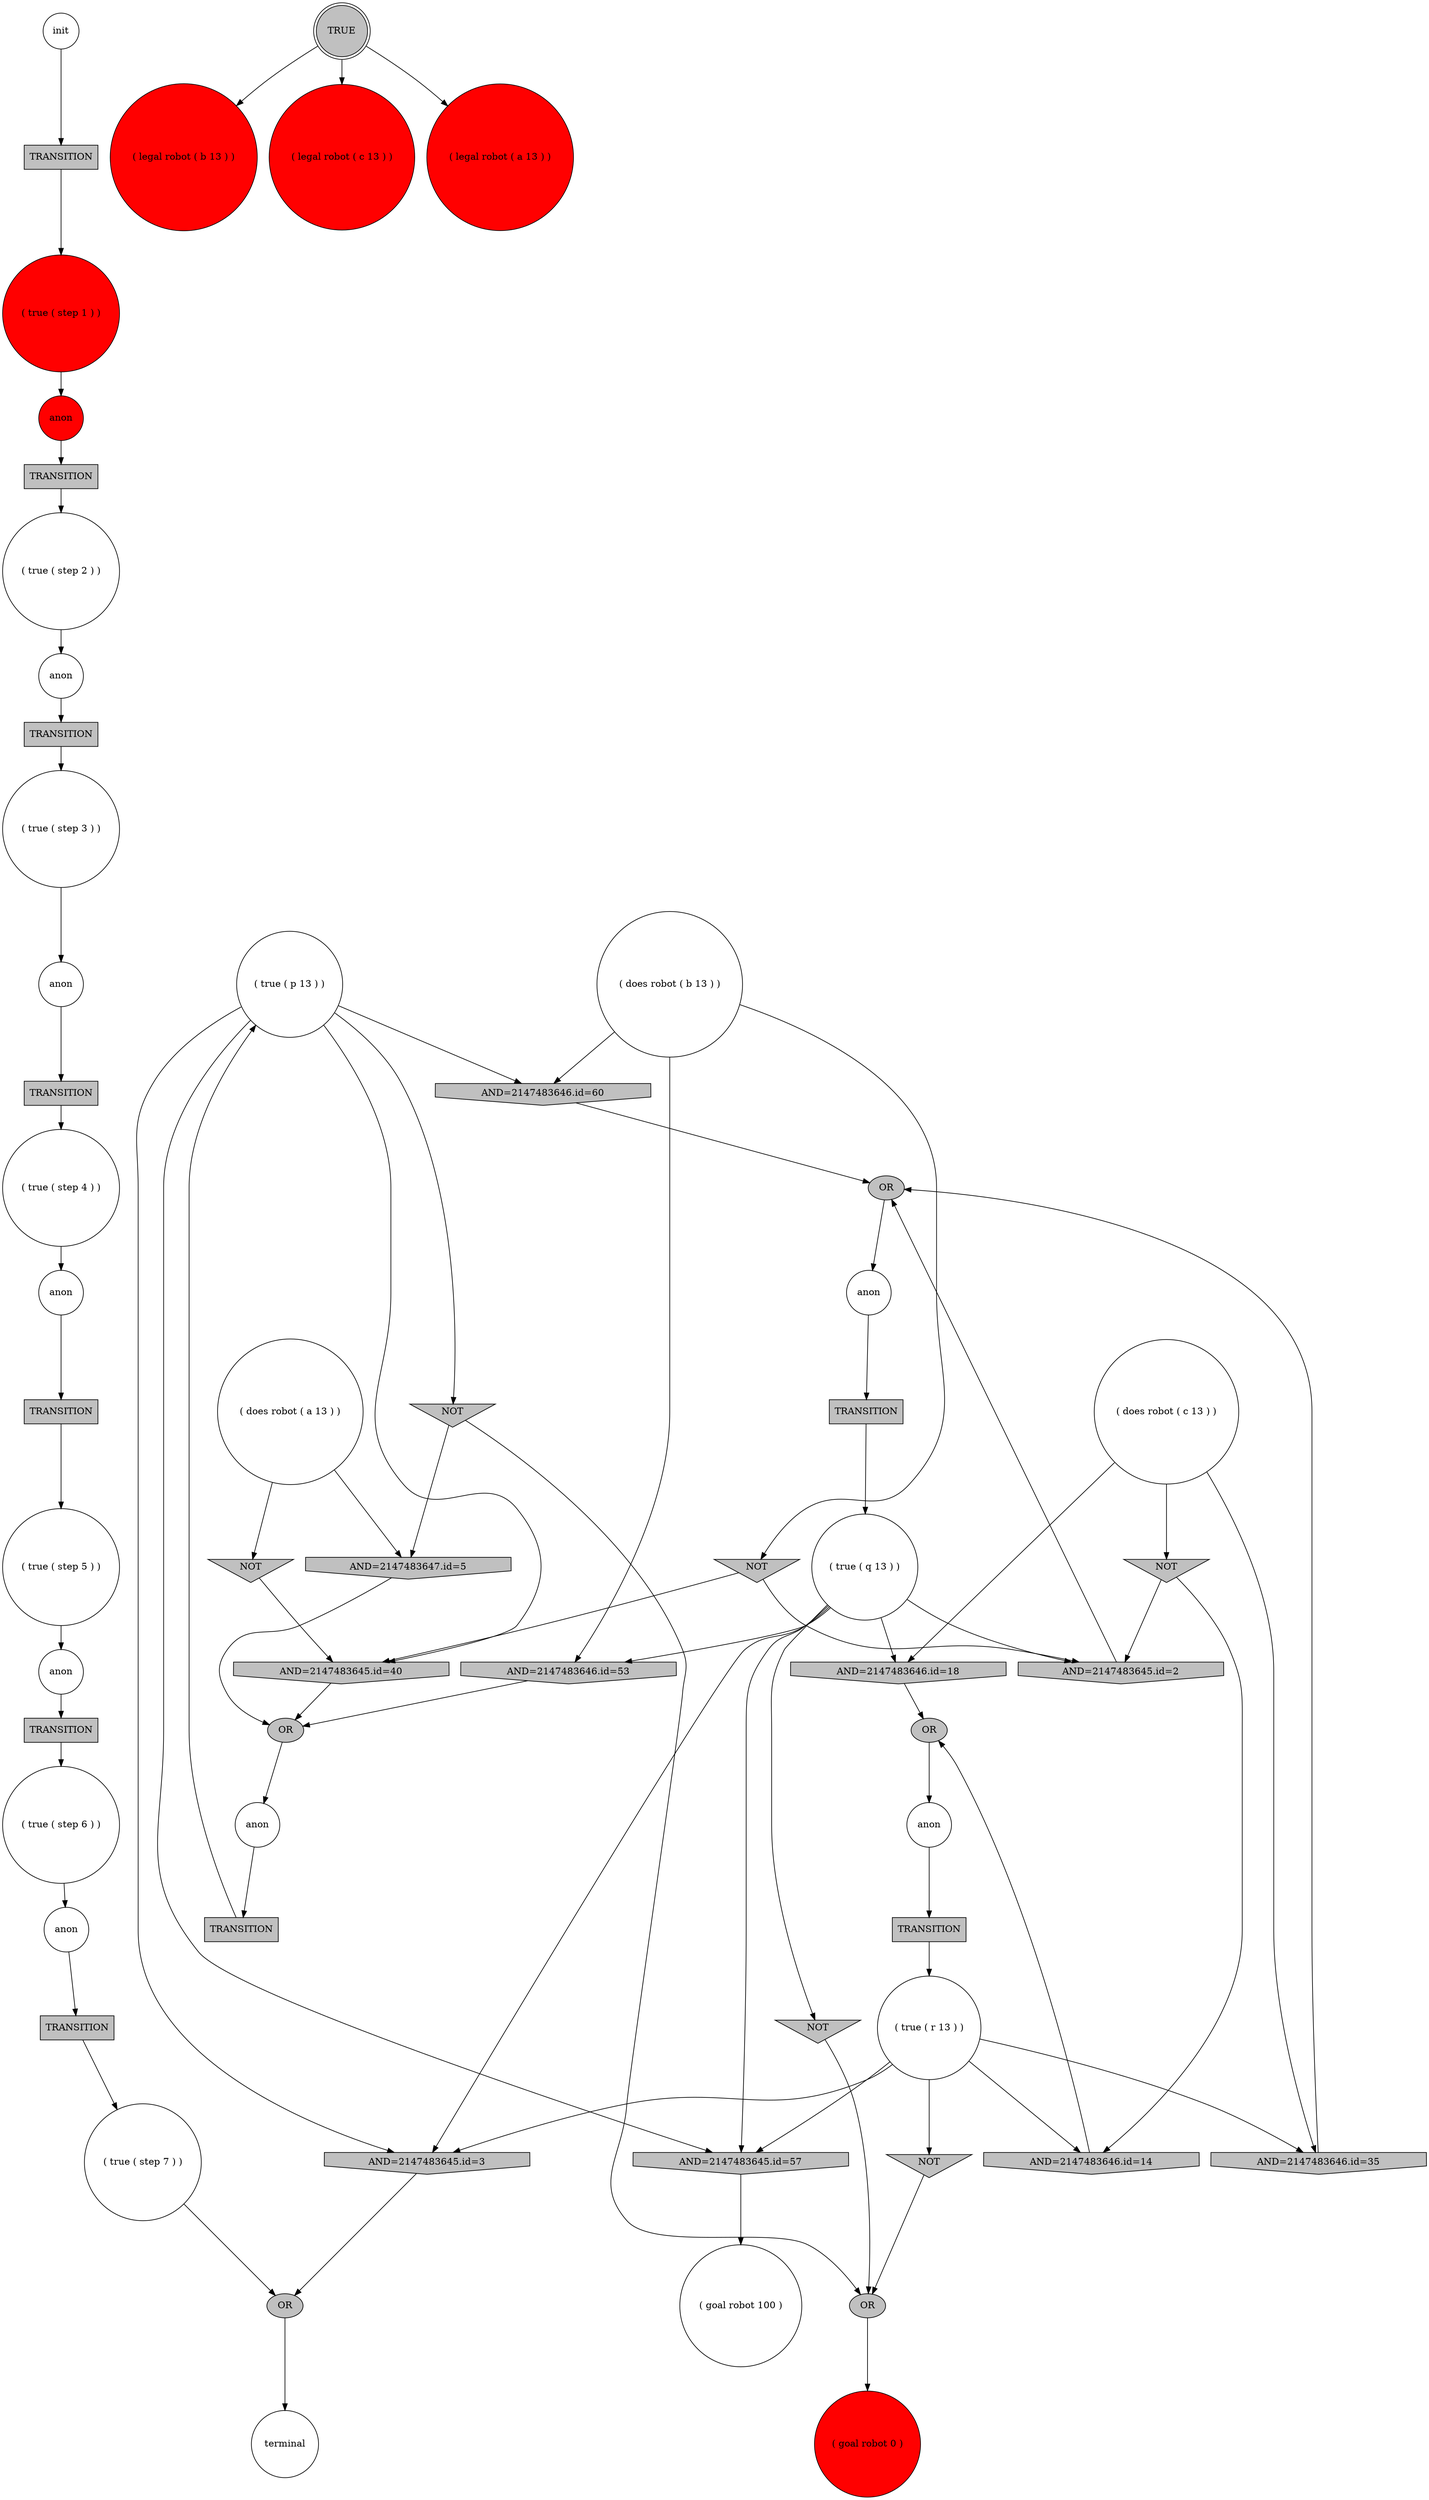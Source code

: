 digraph propNet
{
	"@6e3d562a"[shape=circle, style= filled, fillcolor=white, label="( true ( p 13 ) )"]; "@6e3d562a"->"@cbe732f"; "@6e3d562a"->"@5a746d87"; "@6e3d562a"->"@200e8877"; "@6e3d562a"->"@4dba2555"; "@6e3d562a"->"@2e9b43f4"; 
	"@2960c131"[shape=ellipse, style= filled, fillcolor=grey, label="OR"]; "@2960c131"->"@339c02d0"; 
	"@59e9918c"[shape=invhouse, style= filled, fillcolor=grey, label="AND=2147483645.id=2"]; "@59e9918c"->"@1fbe78d6"; 
	"@200e8877"[shape=invhouse, style= filled, fillcolor=grey, label="AND=2147483645.id=3"]; "@200e8877"->"@54ec9a0c"; 
	"@d5c3d22"[shape=circle, style= filled, fillcolor=red, label="( legal robot ( b 13 ) )"]; 
	"@7e3876b6"[shape=invhouse, style= filled, fillcolor=grey, label="AND=2147483647.id=5"]; "@7e3876b6"->"@74e09905"; 
	"@69a7d938"[shape=circle, style= filled, fillcolor=red, label="( true ( step 1 ) )"]; "@69a7d938"->"@b66f42f"; 
	"@2fa1df08"[shape=circle, style= filled, fillcolor=white, label="anon"]; "@2fa1df08"->"@34e531ca"; 
	"@7f7ad7d5"[shape=circle, style= filled, fillcolor=white, label="init"]; "@7f7ad7d5"->"@6cb357d0"; 
	"@4dba2555"[shape=invtriangle, style= filled, fillcolor=grey, label="NOT"]; "@4dba2555"->"@eeeb446"; "@4dba2555"->"@7e3876b6"; 
	"@2262f299"[shape=invtriangle, style= filled, fillcolor=grey, label="NOT"]; "@2262f299"->"@2e9b43f4"; 
	"@62aabbb6"[shape=circle, style= filled, fillcolor=white, label="anon"]; "@62aabbb6"->"@72b3c18a"; 
	"@339c02d0"[shape=circle, style= filled, fillcolor=white, label="anon"]; "@339c02d0"->"@2f374e47"; 
	"@2f374e47"[shape=box, style= filled, fillcolor=grey, label="TRANSITION"]; "@2f374e47"->"@534c25c1"; 
	"@63a00a3d"[shape=invhouse, style= filled, fillcolor=grey, label="AND=2147483646.id=14"]; "@63a00a3d"->"@2960c131"; 
	"@65b26c1f"[shape=circle, style= filled, fillcolor=red, label="( legal robot ( c 13 ) )"]; 
	"@7f015d50"[shape=circle, style= filled, fillcolor=white, label="( does robot ( a 13 ) )"]; "@7f015d50"->"@2262f299"; "@7f015d50"->"@7e3876b6"; 
	"@7f430d17"[shape=circle, style= filled, fillcolor=white, label="anon"]; "@7f430d17"->"@242c9ba0"; 
	"@1238789e"[shape=invhouse, style= filled, fillcolor=grey, label="AND=2147483646.id=18"]; "@1238789e"->"@2960c131"; 
	"@eeeb446"[shape=ellipse, style= filled, fillcolor=grey, label="OR"]; "@eeeb446"->"@6ae50f7f"; 
	"@534719f3"[shape=circle, style= filled, fillcolor=white, label="( goal robot 100 )"]; 
	"@500e7ad1"[shape=box, style= filled, fillcolor=grey, label="TRANSITION"]; "@500e7ad1"->"@4ada5503"; 
	"@7f56a460"[shape=circle, style= filled, fillcolor=white, label="( does robot ( b 13 ) )"]; "@7f56a460"->"@5a746d87"; "@7f56a460"->"@3aa3bdb4"; "@7f56a460"->"@7d84534d"; 
	"@72b3c18a"[shape=box, style= filled, fillcolor=grey, label="TRANSITION"]; "@72b3c18a"->"@4fb6d105"; 
	"@1ef85dbc"[shape=circle, style= filled, fillcolor=white, label="( true ( step 7 ) )"]; "@1ef85dbc"->"@54ec9a0c"; 
	"@611e924e"[shape=circle, style= filled, fillcolor=red, label="( legal robot ( a 13 ) )"]; 
	"@6cb357d0"[shape=box, style= filled, fillcolor=grey, label="TRANSITION"]; "@6cb357d0"->"@69a7d938"; 
	"@56865d31"[shape=invtriangle, style= filled, fillcolor=grey, label="NOT"]; "@56865d31"->"@eeeb446"; 
	"@4a4871c"[shape=circle, style= filled, fillcolor=white, label="( does robot ( c 13 ) )"]; "@4a4871c"->"@603d1689"; "@4a4871c"->"@1238789e"; "@4a4871c"->"@5b7da7e7"; 
	"@4537783"[shape=circle, style= filled, fillcolor=white, label="anon"]; "@4537783"->"@1bdc3eb1"; 
	"@2ebf2549"[shape=circle, style= filled, fillcolor=white, label="anon"]; "@2ebf2549"->"@1be2ffb8"; 
	"@40a3fcb6"[shape=doublecircle, style= filled, fillcolor=grey, label="TRUE"]; "@40a3fcb6"->"@65b26c1f"; "@40a3fcb6"->"@611e924e"; "@40a3fcb6"->"@d5c3d22"; 
	"@573994a"[shape=circle, style= filled, fillcolor=white, label="anon"]; "@573994a"->"@21c0f67b"; 
	"@1be2ffb8"[shape=box, style= filled, fillcolor=grey, label="TRANSITION"]; "@1be2ffb8"->"@6e3d562a"; 
	"@531abf99"[shape=circle, style= filled, fillcolor=white, label="anon"]; "@531abf99"->"@500e7ad1"; 
	"@5b7da7e7"[shape=invhouse, style= filled, fillcolor=grey, label="AND=2147483646.id=35"]; "@5b7da7e7"->"@1fbe78d6"; 
	"@74a7504c"[shape=invtriangle, style= filled, fillcolor=grey, label="NOT"]; "@74a7504c"->"@eeeb446"; 
	"@34e531ca"[shape=box, style= filled, fillcolor=grey, label="TRANSITION"]; "@34e531ca"->"@5d0768de"; 
	"@556be003"[shape=circle, style= filled, fillcolor=white, label="terminal"]; 
	"@1bdc3eb1"[shape=box, style= filled, fillcolor=grey, label="TRANSITION"]; "@1bdc3eb1"->"@5cd06aff"; 
	"@2e9b43f4"[shape=invhouse, style= filled, fillcolor=grey, label="AND=2147483645.id=40"]; "@2e9b43f4"->"@74e09905"; 
	"@6aacb7df"[shape=circle, style= filled, fillcolor=white, label="( true ( step 2 ) )"]; "@6aacb7df"->"@4537783"; 
	"@6ae50f7f"[shape=circle, style= filled, fillcolor=red, label="( goal robot 0 )"]; 
	"@5d0768de"[shape=circle, style= filled, fillcolor=white, label="( true ( step 4 ) )"]; "@5d0768de"->"@62aabbb6"; 
	"@74e09905"[shape=ellipse, style= filled, fillcolor=grey, label="OR"]; "@74e09905"->"@2ebf2549"; 
	"@5cd06aff"[shape=circle, style= filled, fillcolor=white, label="( true ( step 3 ) )"]; "@5cd06aff"->"@2fa1df08"; 
	"@534c25c1"[shape=circle, style= filled, fillcolor=white, label="( true ( r 13 ) )"]; "@534c25c1"->"@cbe732f"; "@534c25c1"->"@56865d31"; "@534c25c1"->"@200e8877"; "@534c25c1"->"@5b7da7e7"; "@534c25c1"->"@63a00a3d"; 
	"@4fb6d105"[shape=circle, style= filled, fillcolor=white, label="( true ( step 5 ) )"]; "@4fb6d105"->"@531abf99"; 
	"@603d1689"[shape=invtriangle, style= filled, fillcolor=grey, label="NOT"]; "@603d1689"->"@59e9918c"; "@603d1689"->"@63a00a3d"; 
	"@7d84534d"[shape=invtriangle, style= filled, fillcolor=grey, label="NOT"]; "@7d84534d"->"@59e9918c"; "@7d84534d"->"@2e9b43f4"; 
	"@682cc6e1"[shape=circle, style= filled, fillcolor=white, label="( true ( q 13 ) )"]; "@682cc6e1"->"@cbe732f"; "@682cc6e1"->"@59e9918c"; "@682cc6e1"->"@1238789e"; "@682cc6e1"->"@3aa3bdb4"; "@682cc6e1"->"@200e8877"; "@682cc6e1"->"@74a7504c"; 
	"@54ec9a0c"[shape=ellipse, style= filled, fillcolor=grey, label="OR"]; "@54ec9a0c"->"@556be003"; 
	"@1af34df3"[shape=box, style= filled, fillcolor=grey, label="TRANSITION"]; "@1af34df3"->"@6aacb7df"; 
	"@3aa3bdb4"[shape=invhouse, style= filled, fillcolor=grey, label="AND=2147483646.id=53"]; "@3aa3bdb4"->"@74e09905"; 
	"@b66f42f"[shape=circle, style= filled, fillcolor=red, label="anon"]; "@b66f42f"->"@1af34df3"; 
	"@1fbe78d6"[shape=ellipse, style= filled, fillcolor=grey, label="OR"]; "@1fbe78d6"->"@7f430d17"; 
	"@242c9ba0"[shape=box, style= filled, fillcolor=grey, label="TRANSITION"]; "@242c9ba0"->"@682cc6e1"; 
	"@cbe732f"[shape=invhouse, style= filled, fillcolor=grey, label="AND=2147483645.id=57"]; "@cbe732f"->"@534719f3"; 
	"@21c0f67b"[shape=box, style= filled, fillcolor=grey, label="TRANSITION"]; "@21c0f67b"->"@1ef85dbc"; 
	"@4ada5503"[shape=circle, style= filled, fillcolor=white, label="( true ( step 6 ) )"]; "@4ada5503"->"@573994a"; 
	"@5a746d87"[shape=invhouse, style= filled, fillcolor=grey, label="AND=2147483646.id=60"]; "@5a746d87"->"@1fbe78d6"; 
}